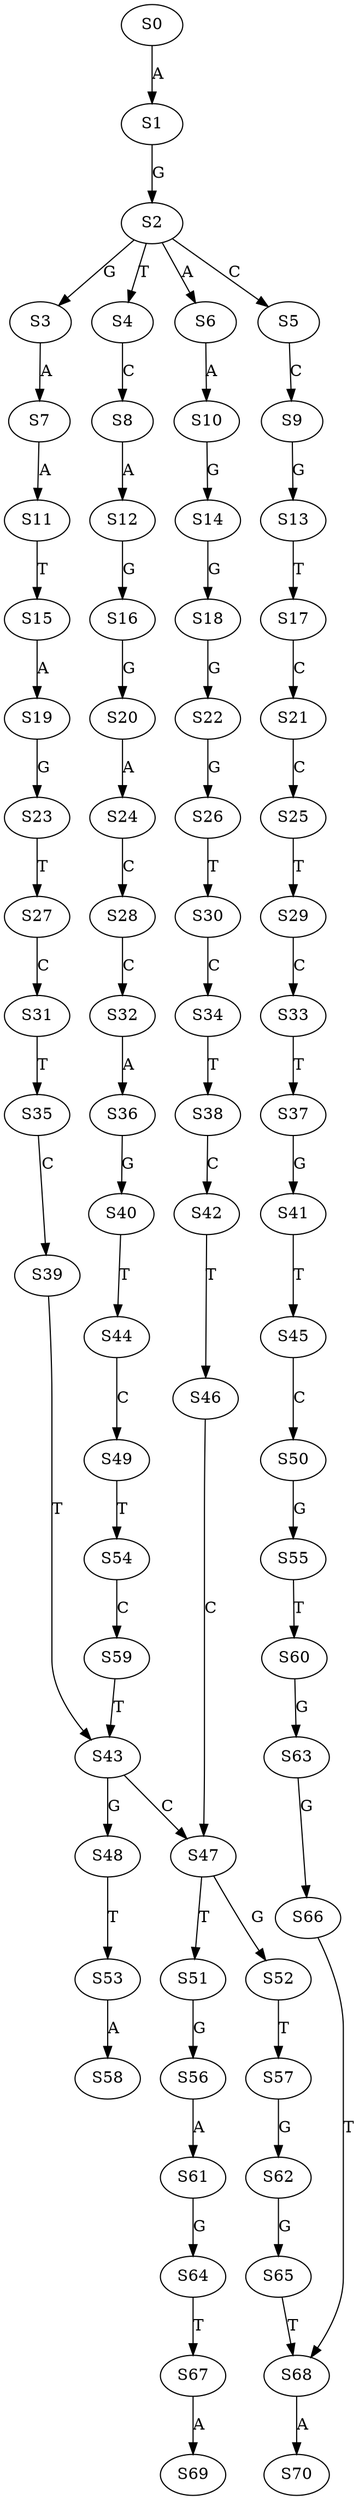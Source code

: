 strict digraph  {
	S0 -> S1 [ label = A ];
	S1 -> S2 [ label = G ];
	S2 -> S3 [ label = G ];
	S2 -> S4 [ label = T ];
	S2 -> S5 [ label = C ];
	S2 -> S6 [ label = A ];
	S3 -> S7 [ label = A ];
	S4 -> S8 [ label = C ];
	S5 -> S9 [ label = C ];
	S6 -> S10 [ label = A ];
	S7 -> S11 [ label = A ];
	S8 -> S12 [ label = A ];
	S9 -> S13 [ label = G ];
	S10 -> S14 [ label = G ];
	S11 -> S15 [ label = T ];
	S12 -> S16 [ label = G ];
	S13 -> S17 [ label = T ];
	S14 -> S18 [ label = G ];
	S15 -> S19 [ label = A ];
	S16 -> S20 [ label = G ];
	S17 -> S21 [ label = C ];
	S18 -> S22 [ label = G ];
	S19 -> S23 [ label = G ];
	S20 -> S24 [ label = A ];
	S21 -> S25 [ label = C ];
	S22 -> S26 [ label = G ];
	S23 -> S27 [ label = T ];
	S24 -> S28 [ label = C ];
	S25 -> S29 [ label = T ];
	S26 -> S30 [ label = T ];
	S27 -> S31 [ label = C ];
	S28 -> S32 [ label = C ];
	S29 -> S33 [ label = C ];
	S30 -> S34 [ label = C ];
	S31 -> S35 [ label = T ];
	S32 -> S36 [ label = A ];
	S33 -> S37 [ label = T ];
	S34 -> S38 [ label = T ];
	S35 -> S39 [ label = C ];
	S36 -> S40 [ label = G ];
	S37 -> S41 [ label = G ];
	S38 -> S42 [ label = C ];
	S39 -> S43 [ label = T ];
	S40 -> S44 [ label = T ];
	S41 -> S45 [ label = T ];
	S42 -> S46 [ label = T ];
	S43 -> S47 [ label = C ];
	S43 -> S48 [ label = G ];
	S44 -> S49 [ label = C ];
	S45 -> S50 [ label = C ];
	S46 -> S47 [ label = C ];
	S47 -> S51 [ label = T ];
	S47 -> S52 [ label = G ];
	S48 -> S53 [ label = T ];
	S49 -> S54 [ label = T ];
	S50 -> S55 [ label = G ];
	S51 -> S56 [ label = G ];
	S52 -> S57 [ label = T ];
	S53 -> S58 [ label = A ];
	S54 -> S59 [ label = C ];
	S55 -> S60 [ label = T ];
	S56 -> S61 [ label = A ];
	S57 -> S62 [ label = G ];
	S59 -> S43 [ label = T ];
	S60 -> S63 [ label = G ];
	S61 -> S64 [ label = G ];
	S62 -> S65 [ label = G ];
	S63 -> S66 [ label = G ];
	S64 -> S67 [ label = T ];
	S65 -> S68 [ label = T ];
	S66 -> S68 [ label = T ];
	S67 -> S69 [ label = A ];
	S68 -> S70 [ label = A ];
}
